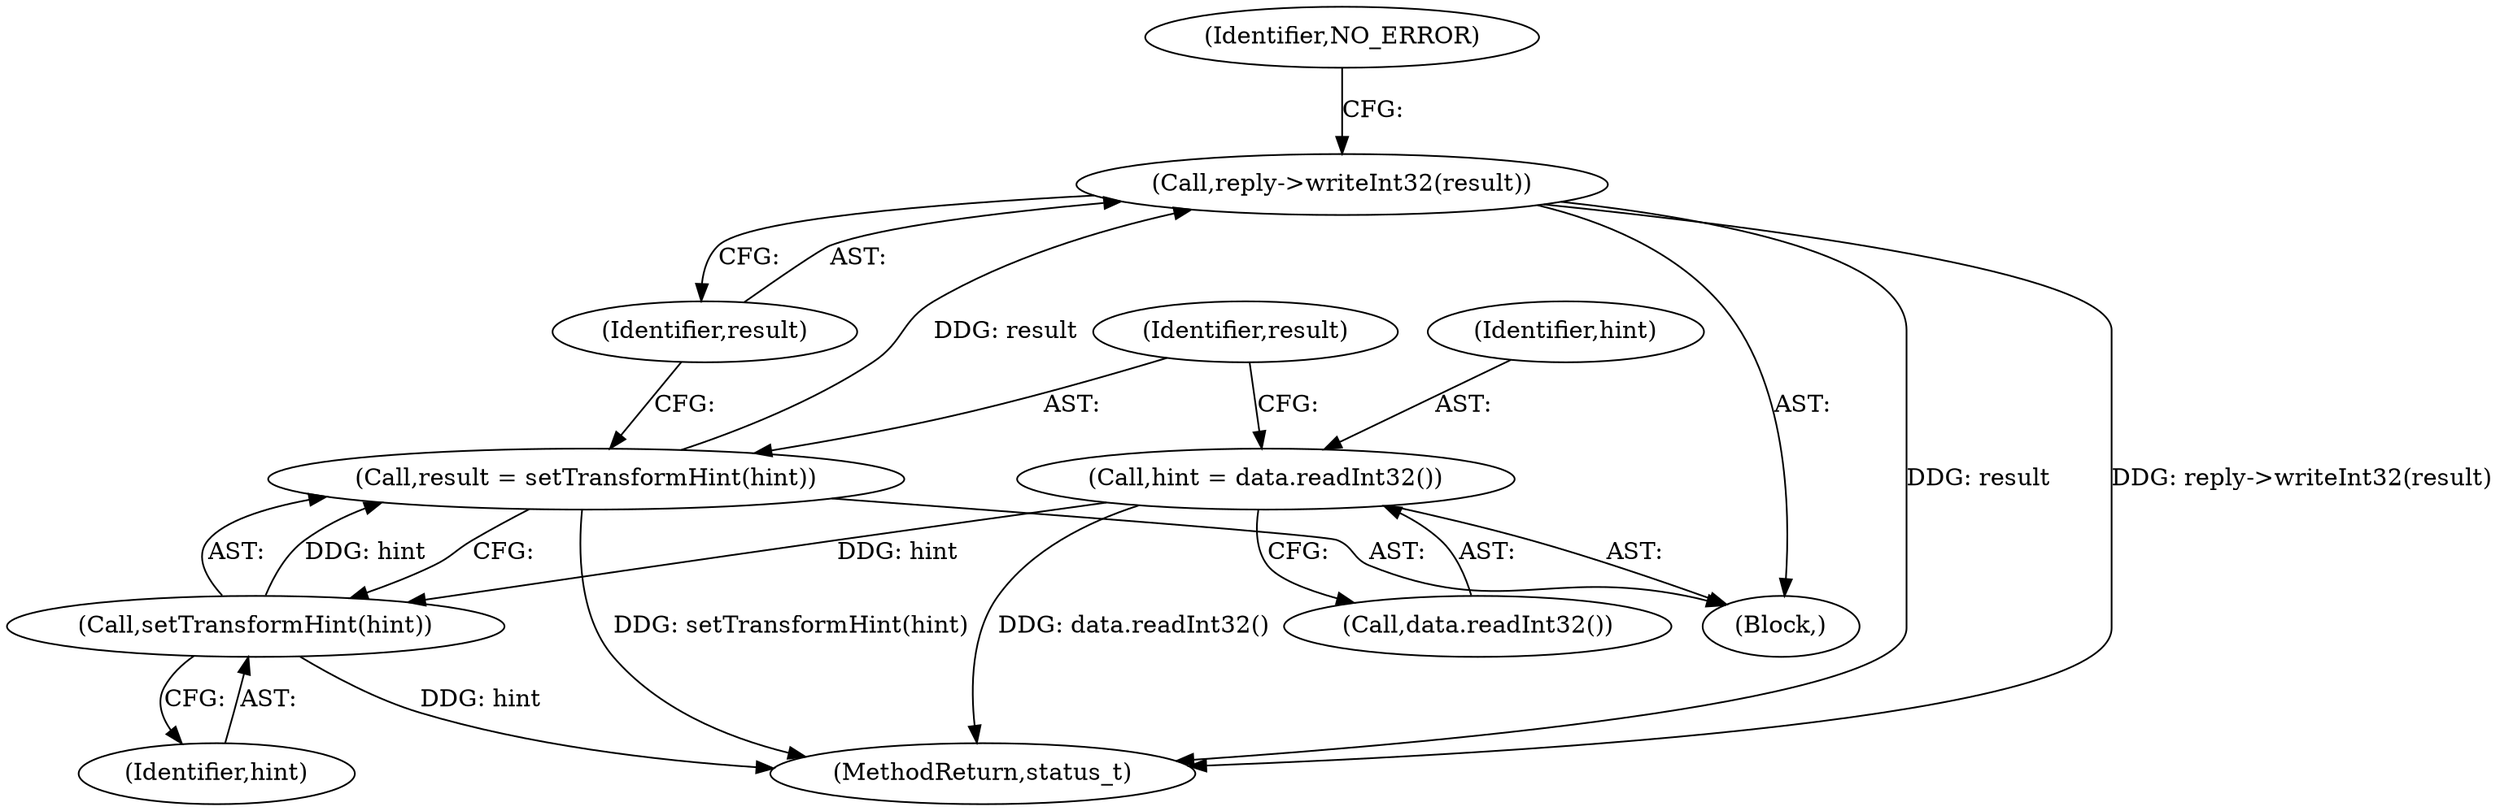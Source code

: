 digraph "0_Android_dded8fdbb700d6cc498debc69a780915bc34d755@API" {
"1000444" [label="(Call,reply->writeInt32(result))"];
"1000440" [label="(Call,result = setTransformHint(hint))"];
"1000442" [label="(Call,setTransformHint(hint))"];
"1000436" [label="(Call,hint = data.readInt32())"];
"1000443" [label="(Identifier,hint)"];
"1000441" [label="(Identifier,result)"];
"1000442" [label="(Call,setTransformHint(hint))"];
"1000437" [label="(Identifier,hint)"];
"1000445" [label="(Identifier,result)"];
"1000440" [label="(Call,result = setTransformHint(hint))"];
"1000438" [label="(Call,data.readInt32())"];
"1000476" [label="(MethodReturn,status_t)"];
"1000430" [label="(Block,)"];
"1000436" [label="(Call,hint = data.readInt32())"];
"1000444" [label="(Call,reply->writeInt32(result))"];
"1000447" [label="(Identifier,NO_ERROR)"];
"1000444" -> "1000430"  [label="AST: "];
"1000444" -> "1000445"  [label="CFG: "];
"1000445" -> "1000444"  [label="AST: "];
"1000447" -> "1000444"  [label="CFG: "];
"1000444" -> "1000476"  [label="DDG: result"];
"1000444" -> "1000476"  [label="DDG: reply->writeInt32(result)"];
"1000440" -> "1000444"  [label="DDG: result"];
"1000440" -> "1000430"  [label="AST: "];
"1000440" -> "1000442"  [label="CFG: "];
"1000441" -> "1000440"  [label="AST: "];
"1000442" -> "1000440"  [label="AST: "];
"1000445" -> "1000440"  [label="CFG: "];
"1000440" -> "1000476"  [label="DDG: setTransformHint(hint)"];
"1000442" -> "1000440"  [label="DDG: hint"];
"1000442" -> "1000443"  [label="CFG: "];
"1000443" -> "1000442"  [label="AST: "];
"1000442" -> "1000476"  [label="DDG: hint"];
"1000436" -> "1000442"  [label="DDG: hint"];
"1000436" -> "1000430"  [label="AST: "];
"1000436" -> "1000438"  [label="CFG: "];
"1000437" -> "1000436"  [label="AST: "];
"1000438" -> "1000436"  [label="AST: "];
"1000441" -> "1000436"  [label="CFG: "];
"1000436" -> "1000476"  [label="DDG: data.readInt32()"];
}

